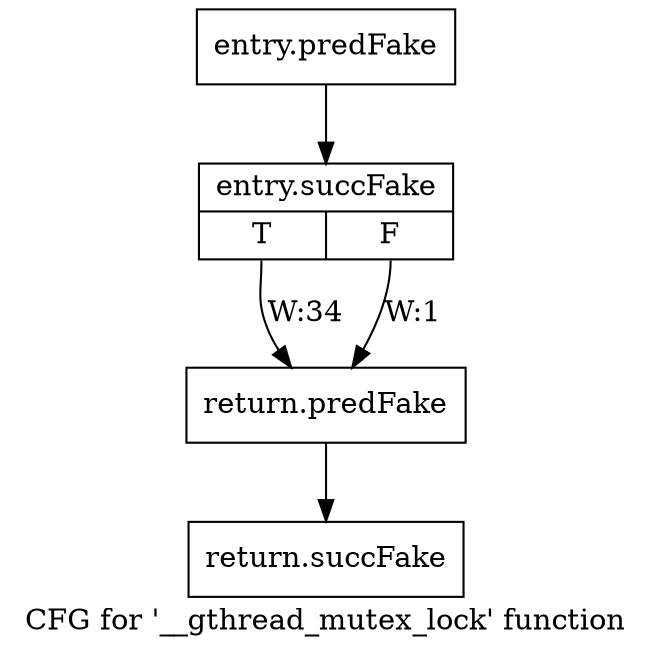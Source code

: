 digraph "CFG for '__gthread_mutex_lock' function" {
	label="CFG for '__gthread_mutex_lock' function";

	Node0x56e99b0 [shape=record,filename="",linenumber="",label="{entry.predFake}"];
	Node0x56e99b0 -> Node0x58c5890[ callList="" memoryops="" filename="/tools/Xilinx/Vitis_HLS/2023.1/tps/lnx64/gcc-8.3.0/lib/gcc/x86_64-pc-linux-gnu/8.3.0/../../../../include/c++/8.3.0/x86_64-pc-linux-gnu/bits/gthr-default.h" execusionnum="33"];
	Node0x58c5890 [shape=record,filename="/tools/Xilinx/Vitis_HLS/2023.1/tps/lnx64/gcc-8.3.0/lib/gcc/x86_64-pc-linux-gnu/8.3.0/../../../../include/c++/8.3.0/x86_64-pc-linux-gnu/bits/gthr-default.h",linenumber="747",label="{entry.succFake|{<s0>T|<s1>F}}"];
	Node0x58c5890:s0 -> Node0x56e9d70[label="W:34" callList="" memoryops="" filename="/tools/Xilinx/Vitis_HLS/2023.1/tps/lnx64/gcc-8.3.0/lib/gcc/x86_64-pc-linux-gnu/8.3.0/../../../../include/c++/8.3.0/x86_64-pc-linux-gnu/bits/gthr-default.h" execusionnum="33"];
	Node0x58c5890:s1 -> Node0x56e9d70[label="W:1" callList="" memoryops="" filename="/tools/Xilinx/Vitis_HLS/2023.1/tps/lnx64/gcc-8.3.0/lib/gcc/x86_64-pc-linux-gnu/8.3.0/../../../../include/c++/8.3.0/x86_64-pc-linux-gnu/bits/gthr-default.h" execusionnum="0"];
	Node0x56e9d70 [shape=record,filename="/tools/Xilinx/Vitis_HLS/2023.1/tps/lnx64/gcc-8.3.0/lib/gcc/x86_64-pc-linux-gnu/8.3.0/../../../../include/c++/8.3.0/x86_64-pc-linux-gnu/bits/gthr-default.h",linenumber="751",label="{return.predFake}"];
	Node0x56e9d70 -> Node0x56ea960[ callList="" memoryops="" filename="/tools/Xilinx/Vitis_HLS/2023.1/tps/lnx64/gcc-8.3.0/lib/gcc/x86_64-pc-linux-gnu/8.3.0/../../../../include/c++/8.3.0/x86_64-pc-linux-gnu/bits/gthr-default.h" execusionnum="33"];
	Node0x56ea960 [shape=record,filename="/tools/Xilinx/Vitis_HLS/2023.1/tps/lnx64/gcc-8.3.0/lib/gcc/x86_64-pc-linux-gnu/8.3.0/../../../../include/c++/8.3.0/x86_64-pc-linux-gnu/bits/gthr-default.h",linenumber="751",label="{return.succFake}"];
}
